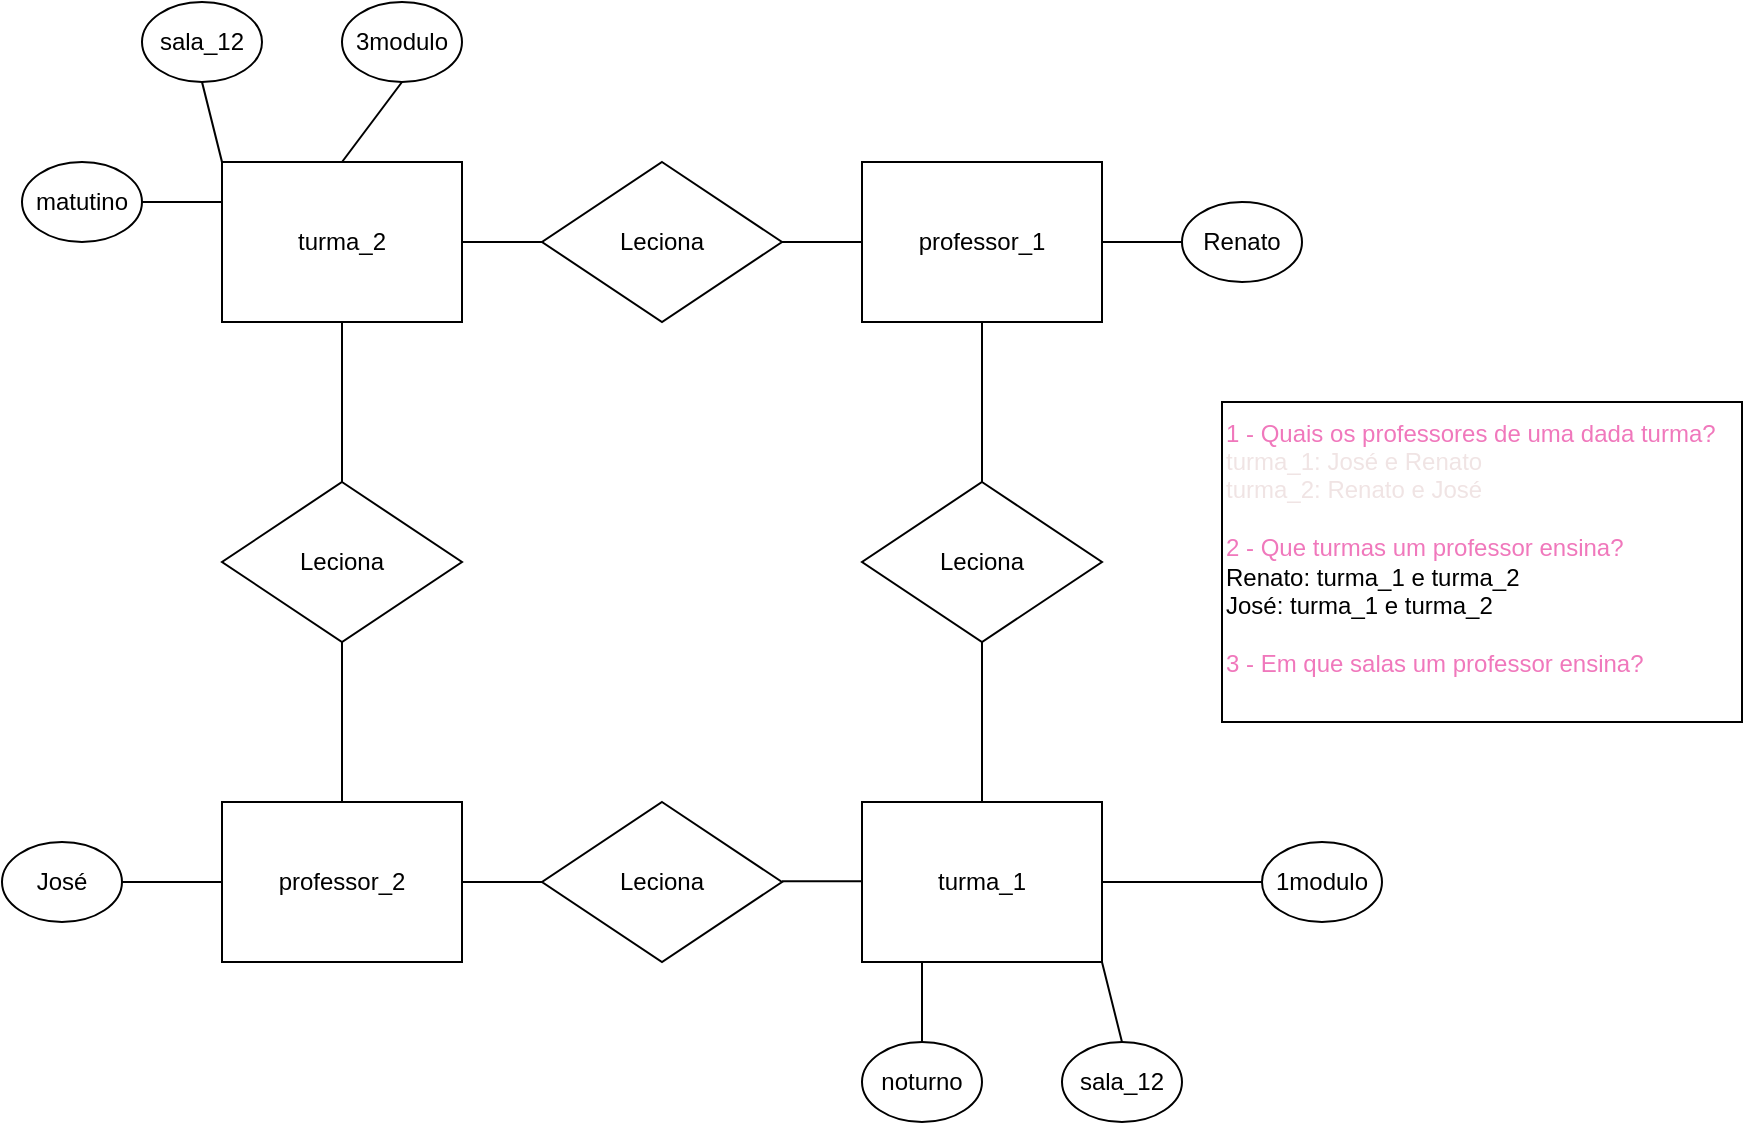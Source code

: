 <mxfile version="21.0.2" type="device"><diagram name="Página-1" id="WdzexU8RxQkzLvxbwI5V"><mxGraphModel dx="1834" dy="1188" grid="1" gridSize="10" guides="1" tooltips="1" connect="1" arrows="1" fold="1" page="0" pageScale="1" pageWidth="827" pageHeight="1169" math="0" shadow="0"><root><mxCell id="0"/><mxCell id="1" parent="0"/><mxCell id="Ogbjx77Sky5mxzpC_C1h-1" value="professor_1" style="rounded=0;whiteSpace=wrap;html=1;" vertex="1" parent="1"><mxGeometry x="240" y="40" width="120" height="80" as="geometry"/></mxCell><mxCell id="Ogbjx77Sky5mxzpC_C1h-2" value="Leciona" style="rhombus;whiteSpace=wrap;html=1;" vertex="1" parent="1"><mxGeometry x="240" y="200" width="120" height="80" as="geometry"/></mxCell><mxCell id="Ogbjx77Sky5mxzpC_C1h-3" value="professor_2" style="rounded=0;whiteSpace=wrap;html=1;" vertex="1" parent="1"><mxGeometry x="-80" y="360" width="120" height="80" as="geometry"/></mxCell><mxCell id="Ogbjx77Sky5mxzpC_C1h-4" value="Leciona" style="rhombus;whiteSpace=wrap;html=1;" vertex="1" parent="1"><mxGeometry x="80" y="40" width="120" height="80" as="geometry"/></mxCell><mxCell id="Ogbjx77Sky5mxzpC_C1h-5" value="turma_1" style="rounded=0;whiteSpace=wrap;html=1;" vertex="1" parent="1"><mxGeometry x="240" y="360" width="120" height="80" as="geometry"/></mxCell><mxCell id="Ogbjx77Sky5mxzpC_C1h-6" value="turma_2" style="rounded=0;whiteSpace=wrap;html=1;" vertex="1" parent="1"><mxGeometry x="-80" y="40" width="120" height="80" as="geometry"/></mxCell><mxCell id="Ogbjx77Sky5mxzpC_C1h-7" value="Leciona" style="rhombus;whiteSpace=wrap;html=1;" vertex="1" parent="1"><mxGeometry x="-80" y="200" width="120" height="80" as="geometry"/></mxCell><mxCell id="Ogbjx77Sky5mxzpC_C1h-8" value="Leciona" style="rhombus;whiteSpace=wrap;html=1;" vertex="1" parent="1"><mxGeometry x="80" y="360" width="120" height="80" as="geometry"/></mxCell><mxCell id="Ogbjx77Sky5mxzpC_C1h-12" value="José" style="ellipse;whiteSpace=wrap;html=1;" vertex="1" parent="1"><mxGeometry x="-190" y="380" width="60" height="40" as="geometry"/></mxCell><mxCell id="Ogbjx77Sky5mxzpC_C1h-13" value="" style="endArrow=none;html=1;rounded=0;exitX=1;exitY=0.5;exitDx=0;exitDy=0;" edge="1" parent="1" source="Ogbjx77Sky5mxzpC_C1h-5"><mxGeometry width="50" height="50" relative="1" as="geometry"><mxPoint x="140" y="350" as="sourcePoint"/><mxPoint x="440" y="400" as="targetPoint"/></mxGeometry></mxCell><mxCell id="Ogbjx77Sky5mxzpC_C1h-14" value="" style="endArrow=none;html=1;rounded=0;exitX=1;exitY=0.5;exitDx=0;exitDy=0;entryX=0;entryY=0.5;entryDx=0;entryDy=0;" edge="1" parent="1" source="Ogbjx77Sky5mxzpC_C1h-12" target="Ogbjx77Sky5mxzpC_C1h-3"><mxGeometry width="50" height="50" relative="1" as="geometry"><mxPoint x="140" y="350" as="sourcePoint"/><mxPoint x="190" y="300" as="targetPoint"/></mxGeometry></mxCell><mxCell id="Ogbjx77Sky5mxzpC_C1h-15" value="1modulo" style="ellipse;whiteSpace=wrap;html=1;" vertex="1" parent="1"><mxGeometry x="440" y="380" width="60" height="40" as="geometry"/></mxCell><mxCell id="Ogbjx77Sky5mxzpC_C1h-16" value="sala_12" style="ellipse;whiteSpace=wrap;html=1;" vertex="1" parent="1"><mxGeometry x="340" y="480" width="60" height="40" as="geometry"/></mxCell><mxCell id="Ogbjx77Sky5mxzpC_C1h-17" value="noturno" style="ellipse;whiteSpace=wrap;html=1;" vertex="1" parent="1"><mxGeometry x="240" y="480" width="60" height="40" as="geometry"/></mxCell><mxCell id="Ogbjx77Sky5mxzpC_C1h-18" value="" style="endArrow=none;html=1;rounded=0;exitX=0.5;exitY=0;exitDx=0;exitDy=0;" edge="1" parent="1" source="Ogbjx77Sky5mxzpC_C1h-17"><mxGeometry width="50" height="50" relative="1" as="geometry"><mxPoint x="220" y="490" as="sourcePoint"/><mxPoint x="270" y="440" as="targetPoint"/></mxGeometry></mxCell><mxCell id="Ogbjx77Sky5mxzpC_C1h-19" value="" style="endArrow=none;html=1;rounded=0;exitX=0.5;exitY=0;exitDx=0;exitDy=0;" edge="1" parent="1" source="Ogbjx77Sky5mxzpC_C1h-16"><mxGeometry width="50" height="50" relative="1" as="geometry"><mxPoint x="310" y="490" as="sourcePoint"/><mxPoint x="360" y="440" as="targetPoint"/></mxGeometry></mxCell><mxCell id="Ogbjx77Sky5mxzpC_C1h-20" value="matutino" style="ellipse;whiteSpace=wrap;html=1;" vertex="1" parent="1"><mxGeometry x="-180" y="40" width="60" height="40" as="geometry"/></mxCell><mxCell id="Ogbjx77Sky5mxzpC_C1h-21" value="sala_12" style="ellipse;whiteSpace=wrap;html=1;" vertex="1" parent="1"><mxGeometry x="-120" y="-40" width="60" height="40" as="geometry"/></mxCell><mxCell id="Ogbjx77Sky5mxzpC_C1h-22" value="3modulo" style="ellipse;whiteSpace=wrap;html=1;" vertex="1" parent="1"><mxGeometry x="-20" y="-40" width="60" height="40" as="geometry"/></mxCell><mxCell id="Ogbjx77Sky5mxzpC_C1h-23" value="" style="endArrow=none;html=1;rounded=0;exitX=0;exitY=0.25;exitDx=0;exitDy=0;" edge="1" parent="1" source="Ogbjx77Sky5mxzpC_C1h-6"><mxGeometry width="50" height="50" relative="1" as="geometry"><mxPoint x="-170" y="110" as="sourcePoint"/><mxPoint x="-120" y="60" as="targetPoint"/></mxGeometry></mxCell><mxCell id="Ogbjx77Sky5mxzpC_C1h-24" value="" style="endArrow=none;html=1;rounded=0;exitX=0;exitY=0;exitDx=0;exitDy=0;" edge="1" parent="1" source="Ogbjx77Sky5mxzpC_C1h-6"><mxGeometry width="50" height="50" relative="1" as="geometry"><mxPoint x="-140" y="50" as="sourcePoint"/><mxPoint x="-90" as="targetPoint"/></mxGeometry></mxCell><mxCell id="Ogbjx77Sky5mxzpC_C1h-25" value="" style="endArrow=none;html=1;rounded=0;exitX=0.5;exitY=0;exitDx=0;exitDy=0;" edge="1" parent="1" source="Ogbjx77Sky5mxzpC_C1h-6"><mxGeometry width="50" height="50" relative="1" as="geometry"><mxPoint x="-40" y="50" as="sourcePoint"/><mxPoint x="10" as="targetPoint"/></mxGeometry></mxCell><mxCell id="Ogbjx77Sky5mxzpC_C1h-26" value="Renato" style="ellipse;whiteSpace=wrap;html=1;" vertex="1" parent="1"><mxGeometry x="400" y="60" width="60" height="40" as="geometry"/></mxCell><mxCell id="Ogbjx77Sky5mxzpC_C1h-27" value="" style="endArrow=none;html=1;rounded=0;exitX=1;exitY=0.5;exitDx=0;exitDy=0;" edge="1" parent="1" source="Ogbjx77Sky5mxzpC_C1h-1"><mxGeometry width="50" height="50" relative="1" as="geometry"><mxPoint x="350" y="130" as="sourcePoint"/><mxPoint x="400" y="80" as="targetPoint"/></mxGeometry></mxCell><mxCell id="Ogbjx77Sky5mxzpC_C1h-28" value="" style="endArrow=none;html=1;rounded=0;exitX=0.5;exitY=0;exitDx=0;exitDy=0;" edge="1" parent="1" source="Ogbjx77Sky5mxzpC_C1h-7"><mxGeometry width="50" height="50" relative="1" as="geometry"><mxPoint x="-70" y="170" as="sourcePoint"/><mxPoint x="-20" y="120" as="targetPoint"/></mxGeometry></mxCell><mxCell id="Ogbjx77Sky5mxzpC_C1h-29" value="" style="endArrow=none;html=1;rounded=0;exitX=0.5;exitY=0;exitDx=0;exitDy=0;" edge="1" parent="1"><mxGeometry width="50" height="50" relative="1" as="geometry"><mxPoint x="-20" y="360" as="sourcePoint"/><mxPoint x="-20" y="280" as="targetPoint"/></mxGeometry></mxCell><mxCell id="Ogbjx77Sky5mxzpC_C1h-30" value="" style="endArrow=none;html=1;rounded=0;exitX=0.5;exitY=0;exitDx=0;exitDy=0;" edge="1" parent="1"><mxGeometry width="50" height="50" relative="1" as="geometry"><mxPoint x="300" y="200" as="sourcePoint"/><mxPoint x="300" y="120" as="targetPoint"/></mxGeometry></mxCell><mxCell id="Ogbjx77Sky5mxzpC_C1h-31" value="" style="endArrow=none;html=1;rounded=0;exitX=0.5;exitY=0;exitDx=0;exitDy=0;" edge="1" parent="1"><mxGeometry width="50" height="50" relative="1" as="geometry"><mxPoint x="300" y="360" as="sourcePoint"/><mxPoint x="300" y="280" as="targetPoint"/></mxGeometry></mxCell><mxCell id="Ogbjx77Sky5mxzpC_C1h-32" value="" style="endArrow=none;html=1;rounded=0;exitX=0;exitY=0.5;exitDx=0;exitDy=0;" edge="1" parent="1" source="Ogbjx77Sky5mxzpC_C1h-8"><mxGeometry width="50" height="50" relative="1" as="geometry"><mxPoint x="40" y="480" as="sourcePoint"/><mxPoint x="40" y="400" as="targetPoint"/></mxGeometry></mxCell><mxCell id="Ogbjx77Sky5mxzpC_C1h-33" value="" style="endArrow=none;html=1;rounded=0;exitX=0;exitY=0.5;exitDx=0;exitDy=0;" edge="1" parent="1"><mxGeometry width="50" height="50" relative="1" as="geometry"><mxPoint x="240" y="399.58" as="sourcePoint"/><mxPoint x="200" y="399.58" as="targetPoint"/></mxGeometry></mxCell><mxCell id="Ogbjx77Sky5mxzpC_C1h-34" value="" style="endArrow=none;html=1;rounded=0;exitX=0;exitY=0.5;exitDx=0;exitDy=0;" edge="1" parent="1"><mxGeometry width="50" height="50" relative="1" as="geometry"><mxPoint x="80" y="80" as="sourcePoint"/><mxPoint x="40" y="80" as="targetPoint"/></mxGeometry></mxCell><mxCell id="Ogbjx77Sky5mxzpC_C1h-36" value="" style="endArrow=none;html=1;rounded=0;exitX=0;exitY=0.5;exitDx=0;exitDy=0;" edge="1" parent="1"><mxGeometry width="50" height="50" relative="1" as="geometry"><mxPoint x="240" y="80" as="sourcePoint"/><mxPoint x="200" y="80" as="targetPoint"/></mxGeometry></mxCell><mxCell id="Ogbjx77Sky5mxzpC_C1h-37" value="&lt;div&gt;&lt;font color=&quot;#f078bc&quot;&gt;1 - Quais os professores de uma dada turma?&lt;/font&gt;&lt;/div&gt;&lt;div&gt;&lt;font color=&quot;#f0e4e4&quot;&gt;turma_1: José e Renato&lt;/font&gt;&lt;/div&gt;&lt;div&gt;&lt;font color=&quot;#f0e4e4&quot;&gt;turma_2: Renato e José&lt;/font&gt;&lt;/div&gt;&lt;div&gt;&lt;font color=&quot;#f0e4e4&quot;&gt;&lt;br&gt;&lt;/font&gt;&lt;/div&gt;&lt;div&gt;&lt;font color=&quot;#f078bc&quot;&gt;2 - Que turmas um professor ensina?&lt;/font&gt;&lt;/div&gt;&lt;div&gt;Renato: turma_1 e turma_2&lt;/div&gt;&lt;div&gt;José: turma_1 e turma_2&lt;/div&gt;&lt;div&gt;&lt;span style=&quot;background-color: initial;&quot;&gt;&lt;br&gt;&lt;/span&gt;&lt;/div&gt;&lt;div&gt;&lt;span style=&quot;background-color: initial;&quot;&gt;&lt;font color=&quot;#f078bc&quot;&gt;3 - Em que salas um professor ensina?&lt;/font&gt;&lt;/span&gt;&lt;br&gt;&lt;/div&gt;&lt;div&gt;&lt;font color=&quot;#ffffff&quot;&gt;Renato e José: sala_12&lt;/font&gt;&lt;/div&gt;" style="rounded=0;whiteSpace=wrap;html=1;align=left;fillColor=default;gradientColor=none;strokeColor=default;" vertex="1" parent="1"><mxGeometry x="420" y="160" width="260" height="160" as="geometry"/></mxCell></root></mxGraphModel></diagram></mxfile>